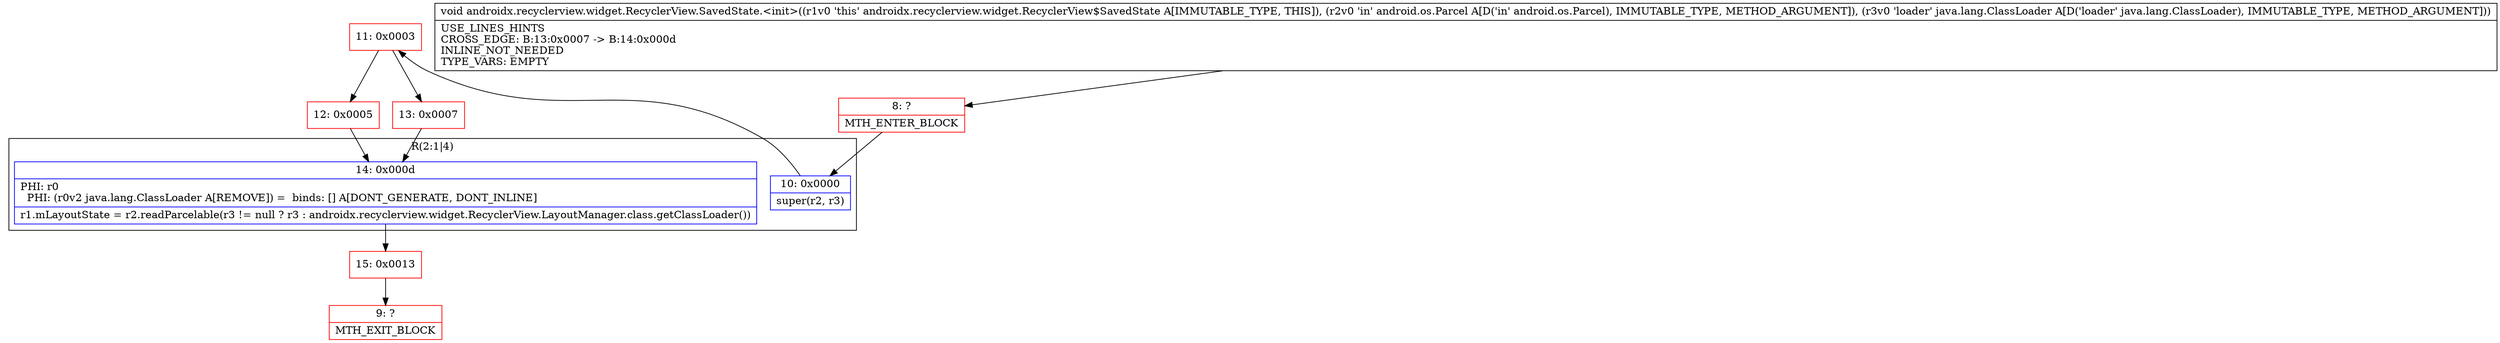 digraph "CFG forandroidx.recyclerview.widget.RecyclerView.SavedState.\<init\>(Landroid\/os\/Parcel;Ljava\/lang\/ClassLoader;)V" {
subgraph cluster_Region_1730224738 {
label = "R(2:1|4)";
node [shape=record,color=blue];
Node_10 [shape=record,label="{10\:\ 0x0000|super(r2, r3)\l}"];
Node_14 [shape=record,label="{14\:\ 0x000d|PHI: r0 \l  PHI: (r0v2 java.lang.ClassLoader A[REMOVE]) =  binds: [] A[DONT_GENERATE, DONT_INLINE]\l|r1.mLayoutState = r2.readParcelable(r3 != null ? r3 : androidx.recyclerview.widget.RecyclerView.LayoutManager.class.getClassLoader())\l}"];
}
Node_8 [shape=record,color=red,label="{8\:\ ?|MTH_ENTER_BLOCK\l}"];
Node_11 [shape=record,color=red,label="{11\:\ 0x0003}"];
Node_12 [shape=record,color=red,label="{12\:\ 0x0005}"];
Node_15 [shape=record,color=red,label="{15\:\ 0x0013}"];
Node_9 [shape=record,color=red,label="{9\:\ ?|MTH_EXIT_BLOCK\l}"];
Node_13 [shape=record,color=red,label="{13\:\ 0x0007}"];
MethodNode[shape=record,label="{void androidx.recyclerview.widget.RecyclerView.SavedState.\<init\>((r1v0 'this' androidx.recyclerview.widget.RecyclerView$SavedState A[IMMUTABLE_TYPE, THIS]), (r2v0 'in' android.os.Parcel A[D('in' android.os.Parcel), IMMUTABLE_TYPE, METHOD_ARGUMENT]), (r3v0 'loader' java.lang.ClassLoader A[D('loader' java.lang.ClassLoader), IMMUTABLE_TYPE, METHOD_ARGUMENT]))  | USE_LINES_HINTS\lCROSS_EDGE: B:13:0x0007 \-\> B:14:0x000d\lINLINE_NOT_NEEDED\lTYPE_VARS: EMPTY\l}"];
MethodNode -> Node_8;Node_10 -> Node_11;
Node_14 -> Node_15;
Node_8 -> Node_10;
Node_11 -> Node_12;
Node_11 -> Node_13;
Node_12 -> Node_14;
Node_15 -> Node_9;
Node_13 -> Node_14;
}

